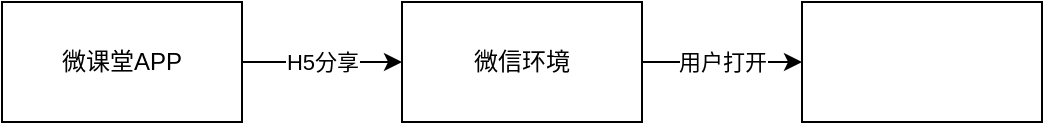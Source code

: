 <mxfile version="18.1.3" type="github">
  <diagram id="5G5pLSB4752_J3kw6D5k" name="第 1 页">
    <mxGraphModel dx="782" dy="436" grid="1" gridSize="10" guides="1" tooltips="1" connect="1" arrows="1" fold="1" page="1" pageScale="1" pageWidth="827" pageHeight="1169" math="0" shadow="0">
      <root>
        <mxCell id="0" />
        <mxCell id="1" parent="0" />
        <mxCell id="oWquUahyqCNIXPOBKiYZ-3" value="H5分享" style="edgeStyle=orthogonalEdgeStyle;rounded=0;orthogonalLoop=1;jettySize=auto;html=1;" edge="1" parent="1" source="oWquUahyqCNIXPOBKiYZ-1" target="oWquUahyqCNIXPOBKiYZ-2">
          <mxGeometry relative="1" as="geometry" />
        </mxCell>
        <mxCell id="oWquUahyqCNIXPOBKiYZ-1" value="微课堂APP" style="rounded=0;whiteSpace=wrap;html=1;" vertex="1" parent="1">
          <mxGeometry x="100" y="120" width="120" height="60" as="geometry" />
        </mxCell>
        <mxCell id="oWquUahyqCNIXPOBKiYZ-5" value="用户打开" style="edgeStyle=orthogonalEdgeStyle;rounded=0;orthogonalLoop=1;jettySize=auto;html=1;" edge="1" parent="1" source="oWquUahyqCNIXPOBKiYZ-2" target="oWquUahyqCNIXPOBKiYZ-4">
          <mxGeometry relative="1" as="geometry" />
        </mxCell>
        <mxCell id="oWquUahyqCNIXPOBKiYZ-2" value="微信环境" style="rounded=0;whiteSpace=wrap;html=1;" vertex="1" parent="1">
          <mxGeometry x="300" y="120" width="120" height="60" as="geometry" />
        </mxCell>
        <mxCell id="oWquUahyqCNIXPOBKiYZ-4" value="" style="whiteSpace=wrap;html=1;rounded=0;" vertex="1" parent="1">
          <mxGeometry x="500" y="120" width="120" height="60" as="geometry" />
        </mxCell>
      </root>
    </mxGraphModel>
  </diagram>
</mxfile>
